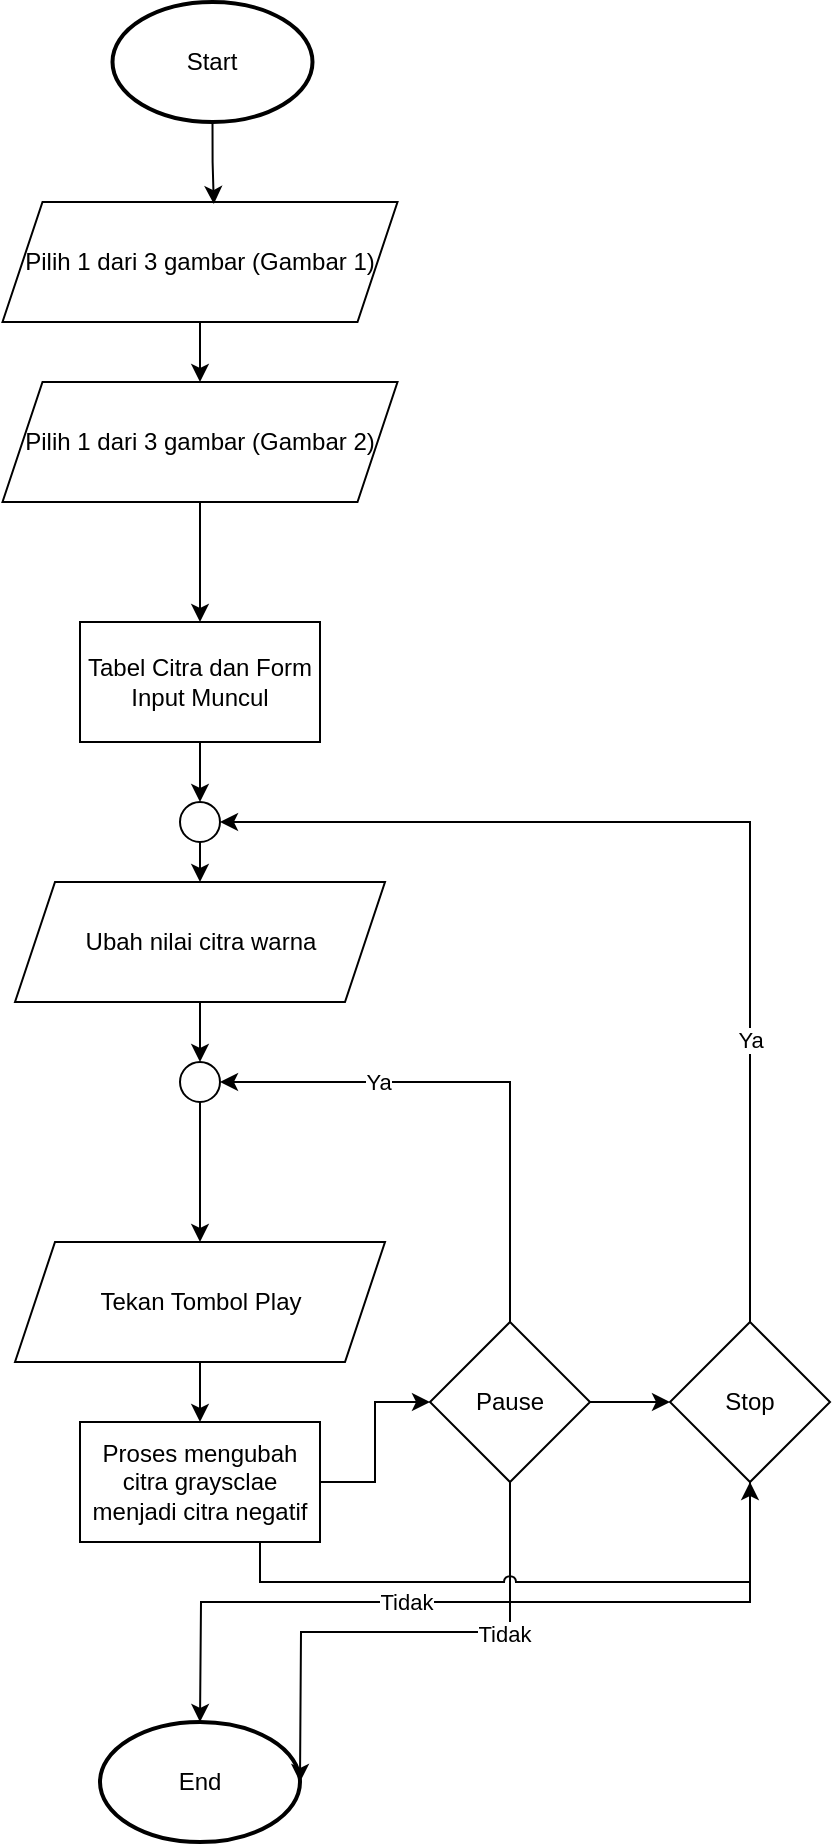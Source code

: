 <mxfile version="24.6.4" type="device">
  <diagram name="Page-1" id="wDgwUH4yZrsznBnCyvqJ">
    <mxGraphModel dx="1510" dy="869" grid="1" gridSize="10" guides="1" tooltips="1" connect="1" arrows="1" fold="1" page="1" pageScale="1" pageWidth="850" pageHeight="1100" math="0" shadow="0">
      <root>
        <mxCell id="0" />
        <mxCell id="1" parent="0" />
        <mxCell id="YPFUfWVb4xvoclRdpn4Y-2" value="Start" style="strokeWidth=2;html=1;shape=mxgraph.flowchart.start_1;whiteSpace=wrap;" vertex="1" parent="1">
          <mxGeometry x="331.25" y="20" width="100" height="60" as="geometry" />
        </mxCell>
        <mxCell id="YPFUfWVb4xvoclRdpn4Y-3" value="End" style="strokeWidth=2;html=1;shape=mxgraph.flowchart.start_1;whiteSpace=wrap;" vertex="1" parent="1">
          <mxGeometry x="325" y="880" width="100" height="60" as="geometry" />
        </mxCell>
        <mxCell id="YPFUfWVb4xvoclRdpn4Y-14" style="edgeStyle=orthogonalEdgeStyle;rounded=0;orthogonalLoop=1;jettySize=auto;html=1;exitX=0.5;exitY=1;exitDx=0;exitDy=0;entryX=0.5;entryY=0;entryDx=0;entryDy=0;" edge="1" parent="1" source="YPFUfWVb4xvoclRdpn4Y-4" target="YPFUfWVb4xvoclRdpn4Y-5">
          <mxGeometry relative="1" as="geometry" />
        </mxCell>
        <mxCell id="YPFUfWVb4xvoclRdpn4Y-4" value="Pilih 1 dari 3 gambar (Gambar 2)" style="shape=parallelogram;perimeter=parallelogramPerimeter;whiteSpace=wrap;html=1;fixedSize=1;" vertex="1" parent="1">
          <mxGeometry x="276.25" y="210" width="197.5" height="60" as="geometry" />
        </mxCell>
        <mxCell id="YPFUfWVb4xvoclRdpn4Y-15" style="edgeStyle=orthogonalEdgeStyle;rounded=0;orthogonalLoop=1;jettySize=auto;html=1;entryX=0.5;entryY=0;entryDx=0;entryDy=0;exitX=0.5;exitY=1;exitDx=0;exitDy=0;" edge="1" parent="1" source="YPFUfWVb4xvoclRdpn4Y-21" target="YPFUfWVb4xvoclRdpn4Y-6">
          <mxGeometry relative="1" as="geometry">
            <mxPoint x="380" y="420" as="sourcePoint" />
          </mxGeometry>
        </mxCell>
        <mxCell id="YPFUfWVb4xvoclRdpn4Y-22" style="edgeStyle=orthogonalEdgeStyle;rounded=0;orthogonalLoop=1;jettySize=auto;html=1;exitX=0.5;exitY=1;exitDx=0;exitDy=0;entryX=0.5;entryY=0;entryDx=0;entryDy=0;" edge="1" parent="1" source="YPFUfWVb4xvoclRdpn4Y-5" target="YPFUfWVb4xvoclRdpn4Y-21">
          <mxGeometry relative="1" as="geometry" />
        </mxCell>
        <mxCell id="YPFUfWVb4xvoclRdpn4Y-5" value="Tabel Citra dan Form Input Muncul" style="rounded=0;whiteSpace=wrap;html=1;" vertex="1" parent="1">
          <mxGeometry x="315" y="330" width="120" height="60" as="geometry" />
        </mxCell>
        <mxCell id="YPFUfWVb4xvoclRdpn4Y-28" style="edgeStyle=orthogonalEdgeStyle;rounded=0;orthogonalLoop=1;jettySize=auto;html=1;exitX=0.5;exitY=1;exitDx=0;exitDy=0;entryX=0.5;entryY=0;entryDx=0;entryDy=0;" edge="1" parent="1" source="YPFUfWVb4xvoclRdpn4Y-6" target="YPFUfWVb4xvoclRdpn4Y-27">
          <mxGeometry relative="1" as="geometry" />
        </mxCell>
        <mxCell id="YPFUfWVb4xvoclRdpn4Y-6" value="Ubah nilai citra warna" style="shape=parallelogram;perimeter=parallelogramPerimeter;whiteSpace=wrap;html=1;fixedSize=1;" vertex="1" parent="1">
          <mxGeometry x="282.5" y="460" width="185" height="60" as="geometry" />
        </mxCell>
        <mxCell id="YPFUfWVb4xvoclRdpn4Y-17" style="edgeStyle=orthogonalEdgeStyle;rounded=0;orthogonalLoop=1;jettySize=auto;html=1;exitX=0.5;exitY=1;exitDx=0;exitDy=0;entryX=0.5;entryY=0;entryDx=0;entryDy=0;" edge="1" parent="1" source="YPFUfWVb4xvoclRdpn4Y-7" target="YPFUfWVb4xvoclRdpn4Y-9">
          <mxGeometry relative="1" as="geometry" />
        </mxCell>
        <mxCell id="YPFUfWVb4xvoclRdpn4Y-7" value="Tekan Tombol Play" style="shape=parallelogram;perimeter=parallelogramPerimeter;whiteSpace=wrap;html=1;fixedSize=1;" vertex="1" parent="1">
          <mxGeometry x="282.5" y="640" width="185" height="60" as="geometry" />
        </mxCell>
        <mxCell id="YPFUfWVb4xvoclRdpn4Y-18" style="edgeStyle=orthogonalEdgeStyle;rounded=0;orthogonalLoop=1;jettySize=auto;html=1;exitX=1;exitY=0.5;exitDx=0;exitDy=0;entryX=0;entryY=0.5;entryDx=0;entryDy=0;" edge="1" parent="1" source="YPFUfWVb4xvoclRdpn4Y-9" target="YPFUfWVb4xvoclRdpn4Y-19">
          <mxGeometry relative="1" as="geometry">
            <mxPoint x="510" y="660" as="targetPoint" />
          </mxGeometry>
        </mxCell>
        <mxCell id="YPFUfWVb4xvoclRdpn4Y-9" value="Proses mengubah citra graysclae menjadi citra negatif" style="rounded=0;whiteSpace=wrap;html=1;" vertex="1" parent="1">
          <mxGeometry x="315" y="730" width="120" height="60" as="geometry" />
        </mxCell>
        <mxCell id="YPFUfWVb4xvoclRdpn4Y-23" style="edgeStyle=orthogonalEdgeStyle;rounded=0;orthogonalLoop=1;jettySize=auto;html=1;exitX=0.5;exitY=0;exitDx=0;exitDy=0;entryX=1;entryY=0.5;entryDx=0;entryDy=0;" edge="1" parent="1" source="YPFUfWVb4xvoclRdpn4Y-19" target="YPFUfWVb4xvoclRdpn4Y-27">
          <mxGeometry relative="1" as="geometry" />
        </mxCell>
        <mxCell id="YPFUfWVb4xvoclRdpn4Y-24" value="Ya" style="edgeLabel;html=1;align=center;verticalAlign=middle;resizable=0;points=[];" vertex="1" connectable="0" parent="YPFUfWVb4xvoclRdpn4Y-23">
          <mxGeometry x="0.402" relative="1" as="geometry">
            <mxPoint as="offset" />
          </mxGeometry>
        </mxCell>
        <mxCell id="YPFUfWVb4xvoclRdpn4Y-30" style="edgeStyle=orthogonalEdgeStyle;rounded=0;orthogonalLoop=1;jettySize=auto;html=1;exitX=1;exitY=0.5;exitDx=0;exitDy=0;entryX=0;entryY=0.5;entryDx=0;entryDy=0;" edge="1" parent="1" source="YPFUfWVb4xvoclRdpn4Y-19" target="YPFUfWVb4xvoclRdpn4Y-29">
          <mxGeometry relative="1" as="geometry" />
        </mxCell>
        <mxCell id="YPFUfWVb4xvoclRdpn4Y-19" value="Pause" style="rhombus;whiteSpace=wrap;html=1;" vertex="1" parent="1">
          <mxGeometry x="490" y="680" width="80" height="80" as="geometry" />
        </mxCell>
        <mxCell id="YPFUfWVb4xvoclRdpn4Y-21" value="" style="ellipse;whiteSpace=wrap;html=1;aspect=fixed;" vertex="1" parent="1">
          <mxGeometry x="365" y="420" width="20" height="20" as="geometry" />
        </mxCell>
        <mxCell id="YPFUfWVb4xvoclRdpn4Y-25" style="edgeStyle=orthogonalEdgeStyle;rounded=0;orthogonalLoop=1;jettySize=auto;html=1;exitX=0.5;exitY=1;exitDx=0;exitDy=0;entryX=1;entryY=0.5;entryDx=0;entryDy=0;entryPerimeter=0;" edge="1" parent="1" source="YPFUfWVb4xvoclRdpn4Y-19">
          <mxGeometry relative="1" as="geometry">
            <mxPoint x="425" y="910" as="targetPoint" />
          </mxGeometry>
        </mxCell>
        <mxCell id="YPFUfWVb4xvoclRdpn4Y-26" value="Tidak" style="edgeLabel;html=1;align=center;verticalAlign=middle;resizable=0;points=[];" vertex="1" connectable="0" parent="YPFUfWVb4xvoclRdpn4Y-25">
          <mxGeometry x="-0.388" y="1" relative="1" as="geometry">
            <mxPoint as="offset" />
          </mxGeometry>
        </mxCell>
        <mxCell id="YPFUfWVb4xvoclRdpn4Y-44" style="edgeStyle=orthogonalEdgeStyle;rounded=0;orthogonalLoop=1;jettySize=auto;html=1;exitX=0.5;exitY=1;exitDx=0;exitDy=0;entryX=0.5;entryY=0;entryDx=0;entryDy=0;" edge="1" parent="1" source="YPFUfWVb4xvoclRdpn4Y-27" target="YPFUfWVb4xvoclRdpn4Y-7">
          <mxGeometry relative="1" as="geometry" />
        </mxCell>
        <mxCell id="YPFUfWVb4xvoclRdpn4Y-27" value="" style="ellipse;whiteSpace=wrap;html=1;aspect=fixed;" vertex="1" parent="1">
          <mxGeometry x="365" y="550" width="20" height="20" as="geometry" />
        </mxCell>
        <mxCell id="YPFUfWVb4xvoclRdpn4Y-32" style="edgeStyle=orthogonalEdgeStyle;rounded=0;orthogonalLoop=1;jettySize=auto;html=1;exitX=0.5;exitY=0;exitDx=0;exitDy=0;entryX=1;entryY=0.5;entryDx=0;entryDy=0;" edge="1" parent="1" source="YPFUfWVb4xvoclRdpn4Y-29" target="YPFUfWVb4xvoclRdpn4Y-21">
          <mxGeometry relative="1" as="geometry" />
        </mxCell>
        <mxCell id="YPFUfWVb4xvoclRdpn4Y-33" value="Ya" style="edgeLabel;html=1;align=center;verticalAlign=middle;resizable=0;points=[];" vertex="1" connectable="0" parent="YPFUfWVb4xvoclRdpn4Y-32">
          <mxGeometry x="-0.451" relative="1" as="geometry">
            <mxPoint as="offset" />
          </mxGeometry>
        </mxCell>
        <mxCell id="YPFUfWVb4xvoclRdpn4Y-29" value="Stop" style="rhombus;whiteSpace=wrap;html=1;" vertex="1" parent="1">
          <mxGeometry x="610" y="680" width="80" height="80" as="geometry" />
        </mxCell>
        <mxCell id="YPFUfWVb4xvoclRdpn4Y-31" style="edgeStyle=orthogonalEdgeStyle;rounded=0;orthogonalLoop=1;jettySize=auto;html=1;exitX=0.75;exitY=1;exitDx=0;exitDy=0;entryX=0.5;entryY=1;entryDx=0;entryDy=0;jumpStyle=arc;" edge="1" parent="1" source="YPFUfWVb4xvoclRdpn4Y-9" target="YPFUfWVb4xvoclRdpn4Y-29">
          <mxGeometry relative="1" as="geometry">
            <mxPoint x="435" y="730" as="sourcePoint" />
            <mxPoint x="688.64" y="740.52" as="targetPoint" />
          </mxGeometry>
        </mxCell>
        <mxCell id="YPFUfWVb4xvoclRdpn4Y-34" style="edgeStyle=orthogonalEdgeStyle;rounded=0;orthogonalLoop=1;jettySize=auto;html=1;exitX=0.5;exitY=1;exitDx=0;exitDy=0;entryX=0.5;entryY=0;entryDx=0;entryDy=0;entryPerimeter=0;" edge="1" parent="1" source="YPFUfWVb4xvoclRdpn4Y-29">
          <mxGeometry relative="1" as="geometry">
            <mxPoint x="375" y="880" as="targetPoint" />
          </mxGeometry>
        </mxCell>
        <mxCell id="YPFUfWVb4xvoclRdpn4Y-35" value="Tidak" style="edgeLabel;html=1;align=center;verticalAlign=middle;resizable=0;points=[];" vertex="1" connectable="0" parent="YPFUfWVb4xvoclRdpn4Y-34">
          <mxGeometry x="0.175" relative="1" as="geometry">
            <mxPoint as="offset" />
          </mxGeometry>
        </mxCell>
        <mxCell id="YPFUfWVb4xvoclRdpn4Y-43" style="edgeStyle=orthogonalEdgeStyle;rounded=0;orthogonalLoop=1;jettySize=auto;html=1;exitX=0.5;exitY=1;exitDx=0;exitDy=0;entryX=0.5;entryY=0;entryDx=0;entryDy=0;" edge="1" parent="1" source="YPFUfWVb4xvoclRdpn4Y-41" target="YPFUfWVb4xvoclRdpn4Y-4">
          <mxGeometry relative="1" as="geometry" />
        </mxCell>
        <mxCell id="YPFUfWVb4xvoclRdpn4Y-41" value="Pilih 1 dari 3 gambar (Gambar 1)" style="shape=parallelogram;perimeter=parallelogramPerimeter;whiteSpace=wrap;html=1;fixedSize=1;" vertex="1" parent="1">
          <mxGeometry x="276.25" y="120" width="197.5" height="60" as="geometry" />
        </mxCell>
        <mxCell id="YPFUfWVb4xvoclRdpn4Y-42" style="edgeStyle=orthogonalEdgeStyle;rounded=0;orthogonalLoop=1;jettySize=auto;html=1;exitX=0.5;exitY=1;exitDx=0;exitDy=0;exitPerimeter=0;entryX=0.535;entryY=0.017;entryDx=0;entryDy=0;entryPerimeter=0;" edge="1" parent="1" source="YPFUfWVb4xvoclRdpn4Y-2" target="YPFUfWVb4xvoclRdpn4Y-41">
          <mxGeometry relative="1" as="geometry" />
        </mxCell>
      </root>
    </mxGraphModel>
  </diagram>
</mxfile>
